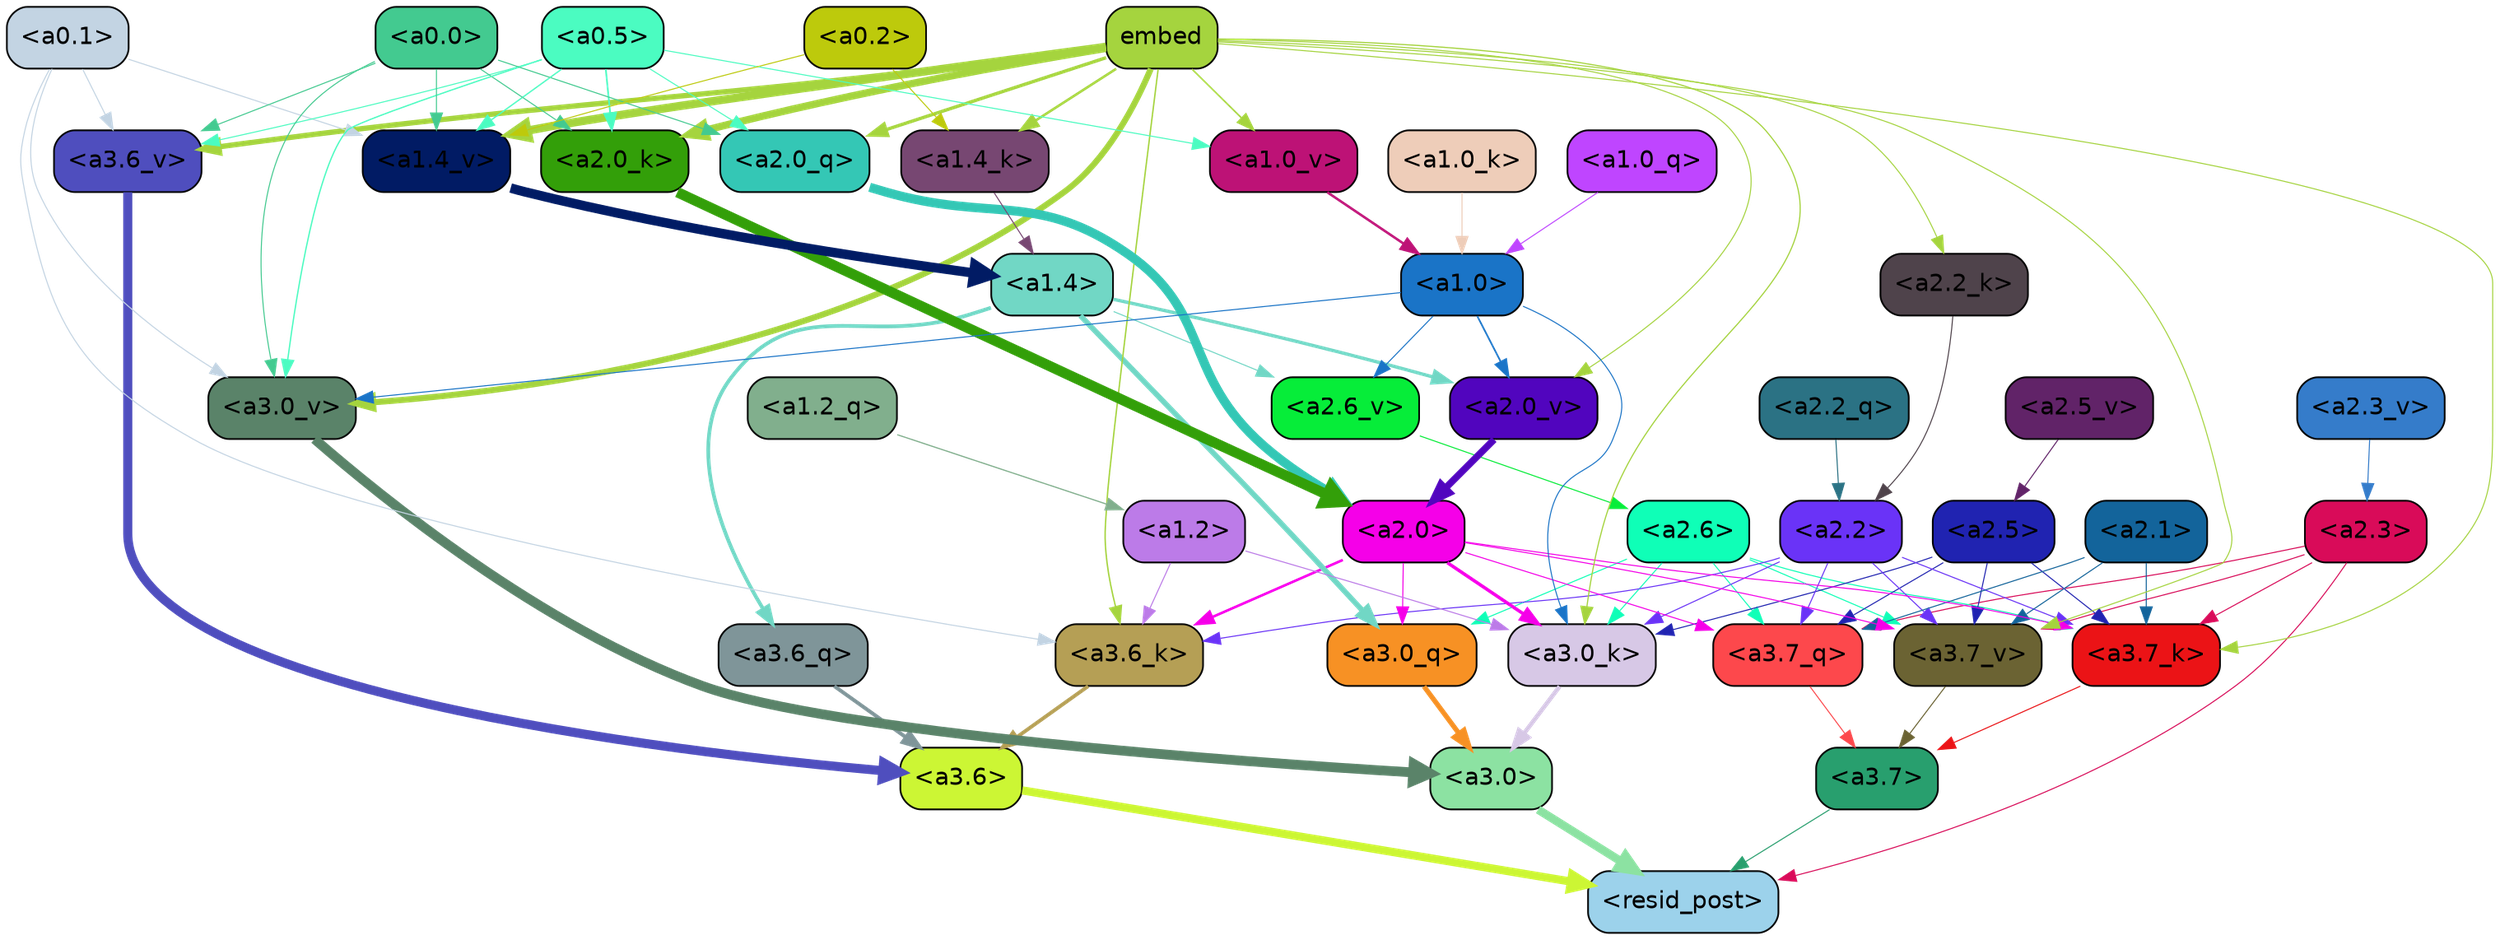 strict digraph "" {
	graph [bgcolor=transparent,
		layout=dot,
		overlap=false,
		splines=true
	];
	"<a3.7>"	[color=black,
		fillcolor="#289f6e",
		fontname=Helvetica,
		shape=box,
		style="filled, rounded"];
	"<resid_post>"	[color=black,
		fillcolor="#9cd2eb",
		fontname=Helvetica,
		shape=box,
		style="filled, rounded"];
	"<a3.7>" -> "<resid_post>"	[color="#289f6e",
		penwidth=0.6];
	"<a3.6>"	[color=black,
		fillcolor="#ccf634",
		fontname=Helvetica,
		shape=box,
		style="filled, rounded"];
	"<a3.6>" -> "<resid_post>"	[color="#ccf634",
		penwidth=4.7534414529800415];
	"<a3.0>"	[color=black,
		fillcolor="#8ce2a2",
		fontname=Helvetica,
		shape=box,
		style="filled, rounded"];
	"<a3.0>" -> "<resid_post>"	[color="#8ce2a2",
		penwidth=4.898576855659485];
	"<a2.3>"	[color=black,
		fillcolor="#d90b59",
		fontname=Helvetica,
		shape=box,
		style="filled, rounded"];
	"<a2.3>" -> "<resid_post>"	[color="#d90b59",
		penwidth=0.6];
	"<a3.7_q>"	[color=black,
		fillcolor="#fd484c",
		fontname=Helvetica,
		shape=box,
		style="filled, rounded"];
	"<a2.3>" -> "<a3.7_q>"	[color="#d90b59",
		penwidth=0.6];
	"<a3.7_k>"	[color=black,
		fillcolor="#eb1316",
		fontname=Helvetica,
		shape=box,
		style="filled, rounded"];
	"<a2.3>" -> "<a3.7_k>"	[color="#d90b59",
		penwidth=0.6];
	"<a3.7_v>"	[color=black,
		fillcolor="#6b6333",
		fontname=Helvetica,
		shape=box,
		style="filled, rounded"];
	"<a2.3>" -> "<a3.7_v>"	[color="#d90b59",
		penwidth=0.6];
	"<a3.7_q>" -> "<a3.7>"	[color="#fd484c",
		penwidth=0.6];
	"<a3.6_q>"	[color=black,
		fillcolor="#7f9599",
		fontname=Helvetica,
		shape=box,
		style="filled, rounded"];
	"<a3.6_q>" -> "<a3.6>"	[color="#7f9599",
		penwidth=2.160832464694977];
	"<a3.0_q>"	[color=black,
		fillcolor="#f79124",
		fontname=Helvetica,
		shape=box,
		style="filled, rounded"];
	"<a3.0_q>" -> "<a3.0>"	[color="#f79124",
		penwidth=2.870753765106201];
	"<a3.7_k>" -> "<a3.7>"	[color="#eb1316",
		penwidth=0.6];
	"<a3.6_k>"	[color=black,
		fillcolor="#b59f55",
		fontname=Helvetica,
		shape=box,
		style="filled, rounded"];
	"<a3.6_k>" -> "<a3.6>"	[color="#b59f55",
		penwidth=2.13908451795578];
	"<a3.0_k>"	[color=black,
		fillcolor="#d7c8e6",
		fontname=Helvetica,
		shape=box,
		style="filled, rounded"];
	"<a3.0_k>" -> "<a3.0>"	[color="#d7c8e6",
		penwidth=2.520303964614868];
	"<a3.7_v>" -> "<a3.7>"	[color="#6b6333",
		penwidth=0.6];
	"<a3.6_v>"	[color=black,
		fillcolor="#4f4ebe",
		fontname=Helvetica,
		shape=box,
		style="filled, rounded"];
	"<a3.6_v>" -> "<a3.6>"	[color="#4f4ebe",
		penwidth=5.297133803367615];
	"<a3.0_v>"	[color=black,
		fillcolor="#5a8369",
		fontname=Helvetica,
		shape=box,
		style="filled, rounded"];
	"<a3.0_v>" -> "<a3.0>"	[color="#5a8369",
		penwidth=5.680712580680847];
	"<a2.6>"	[color=black,
		fillcolor="#0fffb7",
		fontname=Helvetica,
		shape=box,
		style="filled, rounded"];
	"<a2.6>" -> "<a3.7_q>"	[color="#0fffb7",
		penwidth=0.6];
	"<a2.6>" -> "<a3.0_q>"	[color="#0fffb7",
		penwidth=0.6];
	"<a2.6>" -> "<a3.7_k>"	[color="#0fffb7",
		penwidth=0.6];
	"<a2.6>" -> "<a3.0_k>"	[color="#0fffb7",
		penwidth=0.6];
	"<a2.6>" -> "<a3.7_v>"	[color="#0fffb7",
		penwidth=0.6];
	"<a2.5>"	[color=black,
		fillcolor="#2023b1",
		fontname=Helvetica,
		shape=box,
		style="filled, rounded"];
	"<a2.5>" -> "<a3.7_q>"	[color="#2023b1",
		penwidth=0.6];
	"<a2.5>" -> "<a3.7_k>"	[color="#2023b1",
		penwidth=0.6];
	"<a2.5>" -> "<a3.0_k>"	[color="#2023b1",
		penwidth=0.6];
	"<a2.5>" -> "<a3.7_v>"	[color="#2023b1",
		penwidth=0.6];
	"<a2.2>"	[color=black,
		fillcolor="#6a33f7",
		fontname=Helvetica,
		shape=box,
		style="filled, rounded"];
	"<a2.2>" -> "<a3.7_q>"	[color="#6a33f7",
		penwidth=0.6];
	"<a2.2>" -> "<a3.7_k>"	[color="#6a33f7",
		penwidth=0.6];
	"<a2.2>" -> "<a3.6_k>"	[color="#6a33f7",
		penwidth=0.6];
	"<a2.2>" -> "<a3.0_k>"	[color="#6a33f7",
		penwidth=0.6];
	"<a2.2>" -> "<a3.7_v>"	[color="#6a33f7",
		penwidth=0.6];
	"<a2.1>"	[color=black,
		fillcolor="#13649b",
		fontname=Helvetica,
		shape=box,
		style="filled, rounded"];
	"<a2.1>" -> "<a3.7_q>"	[color="#13649b",
		penwidth=0.6];
	"<a2.1>" -> "<a3.7_k>"	[color="#13649b",
		penwidth=0.6];
	"<a2.1>" -> "<a3.7_v>"	[color="#13649b",
		penwidth=0.6];
	"<a2.0>"	[color=black,
		fillcolor="#f500e8",
		fontname=Helvetica,
		shape=box,
		style="filled, rounded"];
	"<a2.0>" -> "<a3.7_q>"	[color="#f500e8",
		penwidth=0.6];
	"<a2.0>" -> "<a3.0_q>"	[color="#f500e8",
		penwidth=0.6];
	"<a2.0>" -> "<a3.7_k>"	[color="#f500e8",
		penwidth=0.6];
	"<a2.0>" -> "<a3.6_k>"	[color="#f500e8",
		penwidth=1.4807794839143753];
	"<a2.0>" -> "<a3.0_k>"	[color="#f500e8",
		penwidth=1.9436544477939606];
	"<a2.0>" -> "<a3.7_v>"	[color="#f500e8",
		penwidth=0.6];
	"<a1.4>"	[color=black,
		fillcolor="#71d7c5",
		fontname=Helvetica,
		shape=box,
		style="filled, rounded"];
	"<a1.4>" -> "<a3.6_q>"	[color="#71d7c5",
		penwidth=2.1635248363018036];
	"<a1.4>" -> "<a3.0_q>"	[color="#71d7c5",
		penwidth=3.1362746953964233];
	"<a2.6_v>"	[color=black,
		fillcolor="#06ed39",
		fontname=Helvetica,
		shape=box,
		style="filled, rounded"];
	"<a1.4>" -> "<a2.6_v>"	[color="#71d7c5",
		penwidth=0.6];
	"<a2.0_v>"	[color=black,
		fillcolor="#5105be",
		fontname=Helvetica,
		shape=box,
		style="filled, rounded"];
	"<a1.4>" -> "<a2.0_v>"	[color="#71d7c5",
		penwidth=1.9271827340126038];
	embed	[color=black,
		fillcolor="#a5d43e",
		fontname=Helvetica,
		shape=box,
		style="filled, rounded"];
	embed -> "<a3.7_k>"	[color="#a5d43e",
		penwidth=0.6];
	embed -> "<a3.6_k>"	[color="#a5d43e",
		penwidth=0.8202246725559235];
	embed -> "<a3.0_k>"	[color="#a5d43e",
		penwidth=0.6771316379308701];
	embed -> "<a3.7_v>"	[color="#a5d43e",
		penwidth=0.6];
	embed -> "<a3.6_v>"	[color="#a5d43e",
		penwidth=3.067279100418091];
	embed -> "<a3.0_v>"	[color="#a5d43e",
		penwidth=3.5202720761299133];
	"<a2.0_q>"	[color=black,
		fillcolor="#34c7b5",
		fontname=Helvetica,
		shape=box,
		style="filled, rounded"];
	embed -> "<a2.0_q>"	[color="#a5d43e",
		penwidth=1.9194039106369019];
	"<a2.2_k>"	[color=black,
		fillcolor="#4f434b",
		fontname=Helvetica,
		shape=box,
		style="filled, rounded"];
	embed -> "<a2.2_k>"	[color="#a5d43e",
		penwidth=0.6];
	"<a2.0_k>"	[color=black,
		fillcolor="#339f09",
		fontname=Helvetica,
		shape=box,
		style="filled, rounded"];
	embed -> "<a2.0_k>"	[color="#a5d43e",
		penwidth=4.28515887260437];
	embed -> "<a2.0_v>"	[color="#a5d43e",
		penwidth=0.6];
	"<a1.4_k>"	[color=black,
		fillcolor="#774772",
		fontname=Helvetica,
		shape=box,
		style="filled, rounded"];
	embed -> "<a1.4_k>"	[color="#a5d43e",
		penwidth=1.441945195198059];
	"<a1.4_v>"	[color=black,
		fillcolor="#011b64",
		fontname=Helvetica,
		shape=box,
		style="filled, rounded"];
	embed -> "<a1.4_v>"	[color="#a5d43e",
		penwidth=4.830149412155151];
	"<a1.0_v>"	[color=black,
		fillcolor="#bd1276",
		fontname=Helvetica,
		shape=box,
		style="filled, rounded"];
	embed -> "<a1.0_v>"	[color="#a5d43e",
		penwidth=0.8981428295373917];
	"<a1.2>"	[color=black,
		fillcolor="#bc7be8",
		fontname=Helvetica,
		shape=box,
		style="filled, rounded"];
	"<a1.2>" -> "<a3.6_k>"	[color="#bc7be8",
		penwidth=0.6];
	"<a1.2>" -> "<a3.0_k>"	[color="#bc7be8",
		penwidth=0.6];
	"<a0.1>"	[color=black,
		fillcolor="#c3d4e3",
		fontname=Helvetica,
		shape=box,
		style="filled, rounded"];
	"<a0.1>" -> "<a3.6_k>"	[color="#c3d4e3",
		penwidth=0.6];
	"<a0.1>" -> "<a3.6_v>"	[color="#c3d4e3",
		penwidth=0.6];
	"<a0.1>" -> "<a3.0_v>"	[color="#c3d4e3",
		penwidth=0.6];
	"<a0.1>" -> "<a1.4_v>"	[color="#c3d4e3",
		penwidth=0.6];
	"<a1.0>"	[color=black,
		fillcolor="#1a74c7",
		fontname=Helvetica,
		shape=box,
		style="filled, rounded"];
	"<a1.0>" -> "<a3.0_k>"	[color="#1a74c7",
		penwidth=0.6];
	"<a1.0>" -> "<a3.0_v>"	[color="#1a74c7",
		penwidth=0.6];
	"<a1.0>" -> "<a2.6_v>"	[color="#1a74c7",
		penwidth=0.6];
	"<a1.0>" -> "<a2.0_v>"	[color="#1a74c7",
		penwidth=0.9754131138324738];
	"<a0.5>"	[color=black,
		fillcolor="#4bfcc1",
		fontname=Helvetica,
		shape=box,
		style="filled, rounded"];
	"<a0.5>" -> "<a3.6_v>"	[color="#4bfcc1",
		penwidth=0.6];
	"<a0.5>" -> "<a3.0_v>"	[color="#4bfcc1",
		penwidth=0.764040544629097];
	"<a0.5>" -> "<a2.0_q>"	[color="#4bfcc1",
		penwidth=0.6];
	"<a0.5>" -> "<a2.0_k>"	[color="#4bfcc1",
		penwidth=0.9763890504837036];
	"<a0.5>" -> "<a1.4_v>"	[color="#4bfcc1",
		penwidth=0.7723740935325623];
	"<a0.5>" -> "<a1.0_v>"	[color="#4bfcc1",
		penwidth=0.6];
	"<a0.0>"	[color=black,
		fillcolor="#43ca90",
		fontname=Helvetica,
		shape=box,
		style="filled, rounded"];
	"<a0.0>" -> "<a3.6_v>"	[color="#43ca90",
		penwidth=0.6];
	"<a0.0>" -> "<a3.0_v>"	[color="#43ca90",
		penwidth=0.6];
	"<a0.0>" -> "<a2.0_q>"	[color="#43ca90",
		penwidth=0.6];
	"<a0.0>" -> "<a2.0_k>"	[color="#43ca90",
		penwidth=0.6];
	"<a0.0>" -> "<a1.4_v>"	[color="#43ca90",
		penwidth=0.6];
	"<a2.2_q>"	[color=black,
		fillcolor="#2b7284",
		fontname=Helvetica,
		shape=box,
		style="filled, rounded"];
	"<a2.2_q>" -> "<a2.2>"	[color="#2b7284",
		penwidth=0.6];
	"<a2.0_q>" -> "<a2.0>"	[color="#34c7b5",
		penwidth=5.313405752182007];
	"<a2.2_k>" -> "<a2.2>"	[color="#4f434b",
		penwidth=0.6];
	"<a2.0_k>" -> "<a2.0>"	[color="#339f09",
		penwidth=6.029795527458191];
	"<a2.6_v>" -> "<a2.6>"	[color="#06ed39",
		penwidth=0.6];
	"<a2.5_v>"	[color=black,
		fillcolor="#612368",
		fontname=Helvetica,
		shape=box,
		style="filled, rounded"];
	"<a2.5_v>" -> "<a2.5>"	[color="#612368",
		penwidth=0.6];
	"<a2.3_v>"	[color=black,
		fillcolor="#357cca",
		fontname=Helvetica,
		shape=box,
		style="filled, rounded"];
	"<a2.3_v>" -> "<a2.3>"	[color="#357cca",
		penwidth=0.6];
	"<a2.0_v>" -> "<a2.0>"	[color="#5105be",
		penwidth=4.041402816772461];
	"<a1.2_q>"	[color=black,
		fillcolor="#81af8d",
		fontname=Helvetica,
		shape=box,
		style="filled, rounded"];
	"<a1.2_q>" -> "<a1.2>"	[color="#81af8d",
		penwidth=0.6924253702163696];
	"<a1.0_q>"	[color=black,
		fillcolor="#bf45ff",
		fontname=Helvetica,
		shape=box,
		style="filled, rounded"];
	"<a1.0_q>" -> "<a1.0>"	[color="#bf45ff",
		penwidth=0.6];
	"<a1.4_k>" -> "<a1.4>"	[color="#774772",
		penwidth=0.6];
	"<a1.0_k>"	[color=black,
		fillcolor="#eecdb9",
		fontname=Helvetica,
		shape=box,
		style="filled, rounded"];
	"<a1.0_k>" -> "<a1.0>"	[color="#eecdb9",
		penwidth=0.6];
	"<a1.4_v>" -> "<a1.4>"	[color="#011b64",
		penwidth=5.515027642250061];
	"<a1.0_v>" -> "<a1.0>"	[color="#bd1276",
		penwidth=1.4252789914608002];
	"<a0.2>"	[color=black,
		fillcolor="#bdca0c",
		fontname=Helvetica,
		shape=box,
		style="filled, rounded"];
	"<a0.2>" -> "<a1.4_k>"	[color="#bdca0c",
		penwidth=0.6];
	"<a0.2>" -> "<a1.4_v>"	[color="#bdca0c",
		penwidth=0.6];
}
